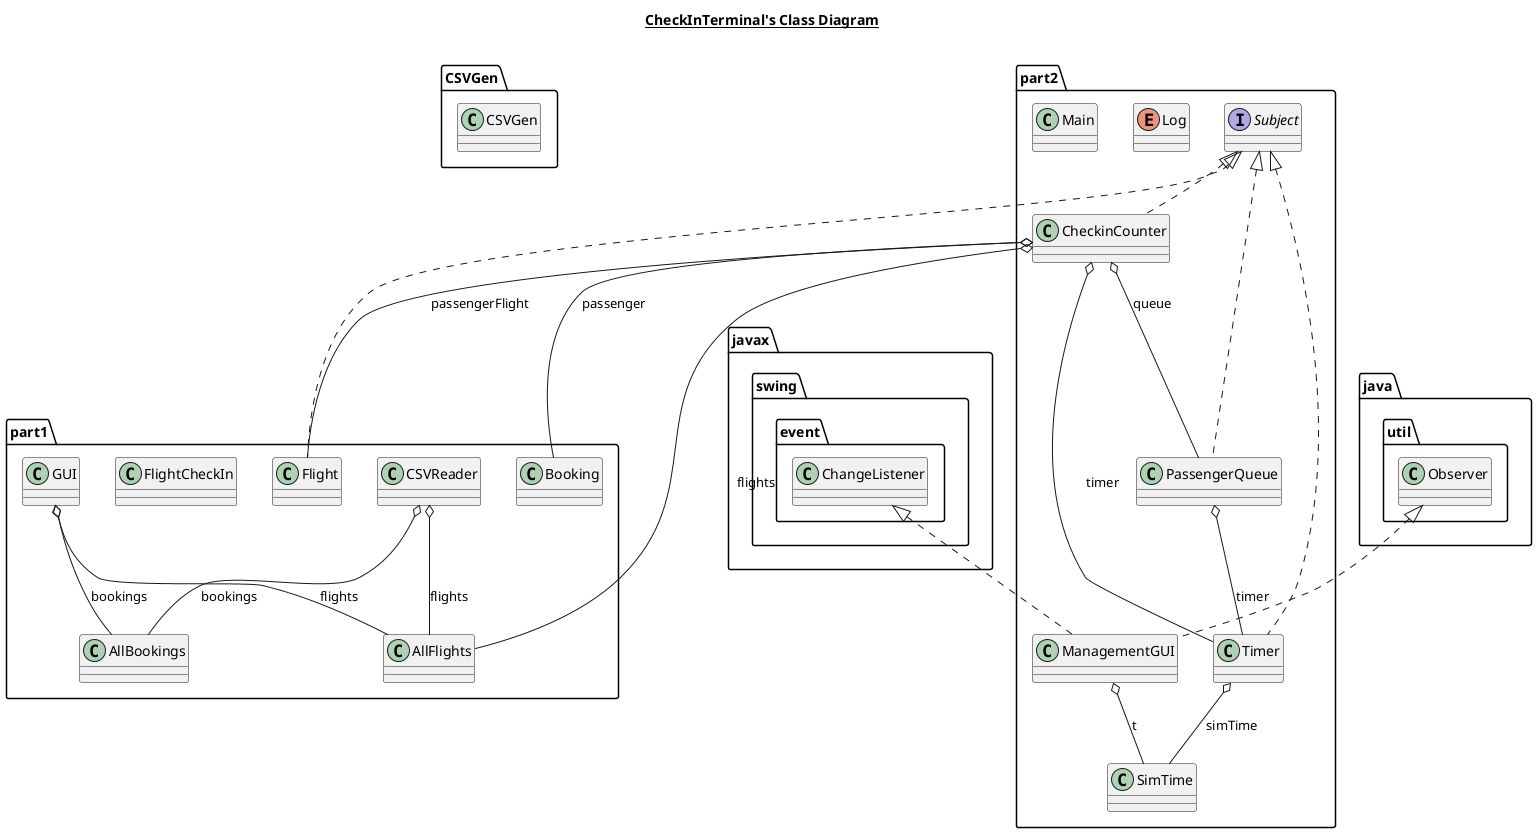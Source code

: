 @startuml

title __CheckInTerminal's Class Diagram__\n

  namespace CSVGen {
    class CSVGen.CSVGen {
    }
  }
  

  namespace part1 {
    class part1.AllBookings {
    }
  }
  

  namespace part1 {
    class part1.AllFlights {
    }
  }
  

  namespace part1 {
    class part1.Booking {
    }
  }
  

  namespace part1 {
    class part1.CSVReader {
    }
  }
  

  namespace part1 {
    class part1.Flight {
    }
  }
  

  namespace part1 {
    class part1.FlightCheckIn {
    }
  }
  

  namespace part1 {
    class part1.GUI {
    }
  }
  

  namespace part2 {
    class part2.CheckinCounter {
    }
  }
  

  namespace part2 {
    enum Log {
    }
  }
  

  namespace part2 {
    class part2.Main {
    }
  }
  

  namespace part2 {
    class part2.ManagementGUI {
    }
  }
  

  namespace part2 {
    class part2.PassengerQueue {
    }
  }
  

  namespace part2 {
    class part2.SimTime {
    }
  }
  

  namespace part2 {
    interface part2.Subject {
    }
  }
  

  namespace part2 {
    class part2.Timer {
    }
  }
  

  part1.CSVReader o-- part1.AllBookings : bookings
  part1.CSVReader o-- part1.AllFlights : flights
  part1.Flight .up.|> part2.Subject
  part1.GUI o-- part1.AllBookings : bookings
  part1.GUI o-- part1.AllFlights : flights
  part2.CheckinCounter .up.|> part2.Subject
  part2.CheckinCounter o-- part1.AllFlights : flights
  part2.CheckinCounter o-- part1.Booking : passenger
  part2.CheckinCounter o-- part1.Flight : passengerFlight
  part2.CheckinCounter o-- part2.PassengerQueue : queue
  part2.CheckinCounter o-- part2.Timer : timer
  part2.ManagementGUI .up.|> java.util.Observer
  part2.ManagementGUI .up.|> javax.swing.event.ChangeListener
  part2.ManagementGUI o-- part2.SimTime : t
  part2.PassengerQueue .up.|> part2.Subject
  part2.PassengerQueue o-- part2.Timer : timer
  part2.Timer .up.|> part2.Subject
  part2.Timer o-- part2.SimTime : simTime


@enduml
